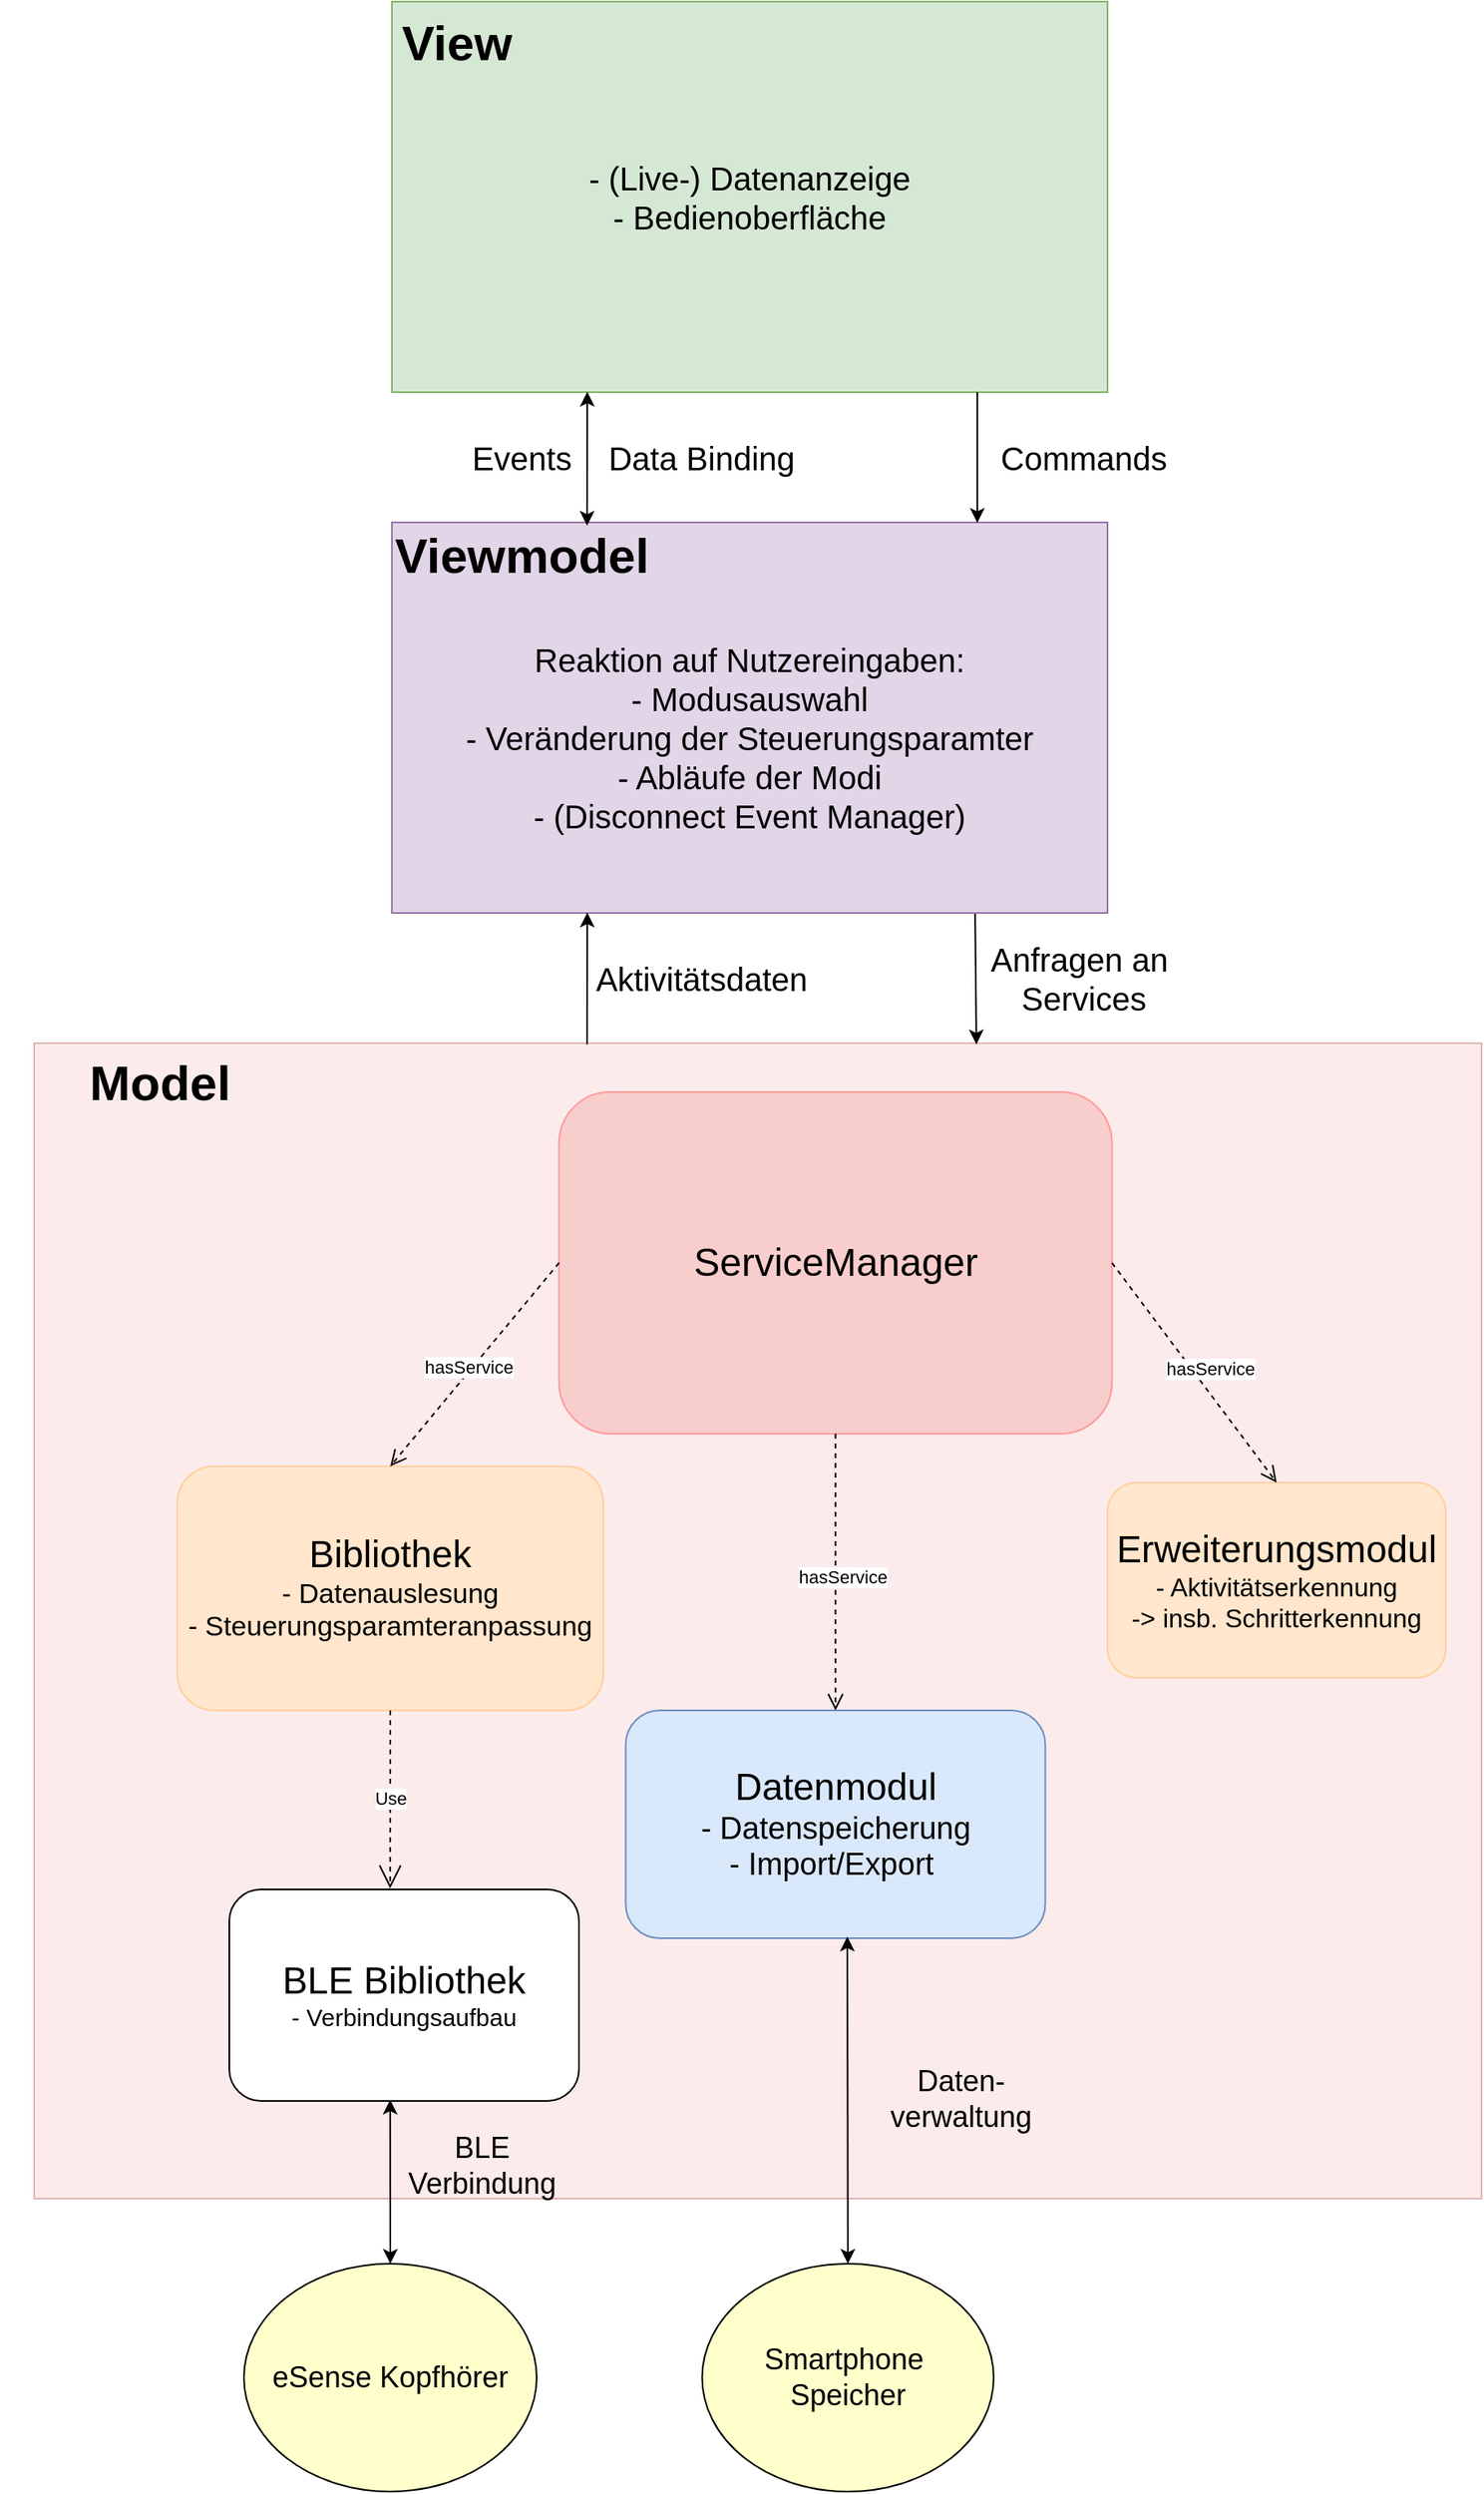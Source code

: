 <mxfile version="12.4.3" type="device" pages="1"><diagram id="jufqClyJOGn1lVUrwdCi" name="Page-1"><mxGraphModel dx="2903" dy="2167" grid="1" gridSize="10" guides="1" tooltips="1" connect="1" arrows="1" fold="1" page="1" pageScale="1" pageWidth="827" pageHeight="1169" math="0" shadow="0"><root><mxCell id="0"/><mxCell id="1" parent="0"/><mxCell id="_Q5HJFFqNNZgVIzdEmEY-6" value="" style="rounded=0;whiteSpace=wrap;html=1;fillColor=#f8cecc;strokeColor=#b85450;opacity=40;" parent="1" vertex="1"><mxGeometry x="20" y="-520" width="890" height="710" as="geometry"/></mxCell><mxCell id="_Q5HJFFqNNZgVIzdEmEY-1" value="&lt;font style=&quot;font-size: 20px&quot;&gt;- (Live-) Datenanzeige&lt;br&gt;- Bedienoberfläche&lt;/font&gt;" style="rounded=0;whiteSpace=wrap;html=1;fillColor=#d5e8d4;strokeColor=#82b366;" parent="1" vertex="1"><mxGeometry x="240" y="-1160" width="440" height="240" as="geometry"/></mxCell><mxCell id="_Q5HJFFqNNZgVIzdEmEY-3" value="&lt;font style=&quot;font-size: 30px&quot;&gt;&lt;b&gt;View&lt;/b&gt;&lt;/font&gt;" style="text;html=1;strokeColor=none;fillColor=none;align=center;verticalAlign=middle;whiteSpace=wrap;rounded=0;" parent="1" vertex="1"><mxGeometry x="230" y="-1160" width="100" height="50" as="geometry"/></mxCell><mxCell id="_Q5HJFFqNNZgVIzdEmEY-4" value="&lt;font style=&quot;font-size: 20px&quot;&gt;&lt;br&gt;Reaktion auf Nutzereingaben:&lt;br&gt;- Modusauswahl&lt;br&gt;- Veränderung der Steuerungsparamter&lt;br&gt;- Abläufe der Modi&lt;br&gt;- (Disconnect Event Manager)&lt;br&gt;&lt;/font&gt;" style="rounded=0;whiteSpace=wrap;html=1;fillColor=#e1d5e7;strokeColor=#9673a6;" parent="1" vertex="1"><mxGeometry x="240" y="-840" width="440" height="240" as="geometry"/></mxCell><mxCell id="_Q5HJFFqNNZgVIzdEmEY-2" value="&lt;font style=&quot;font-size: 30px&quot;&gt;&lt;b&gt;Viewmodel&lt;/b&gt;&lt;/font&gt;" style="text;html=1;strokeColor=none;fillColor=none;align=center;verticalAlign=middle;whiteSpace=wrap;rounded=0;" parent="1" vertex="1"><mxGeometry x="230" y="-840" width="180" height="40" as="geometry"/></mxCell><mxCell id="_Q5HJFFqNNZgVIzdEmEY-7" value="&lt;font style=&quot;font-size: 30px&quot;&gt;&lt;b&gt;Model&lt;/b&gt;&lt;/font&gt;" style="text;html=1;strokeColor=none;fillColor=none;align=center;verticalAlign=middle;whiteSpace=wrap;rounded=0;" parent="1" vertex="1"><mxGeometry x="-1" y="-530" width="197" height="67" as="geometry"/></mxCell><mxCell id="_Q5HJFFqNNZgVIzdEmEY-8" value="&lt;font style=&quot;font-size: 18px&quot;&gt;eSense Kopfhörer&lt;/font&gt;" style="ellipse;whiteSpace=wrap;html=1;fillColor=#FFFFCC;" parent="1" vertex="1"><mxGeometry x="149" y="230" width="180" height="140" as="geometry"/></mxCell><mxCell id="_Q5HJFFqNNZgVIzdEmEY-9" value="&lt;font style=&quot;font-size: 18px&quot;&gt;Smartphone&amp;nbsp;&lt;br&gt;Speicher&lt;/font&gt;" style="ellipse;whiteSpace=wrap;html=1;fillColor=#FFFFCC;" parent="1" vertex="1"><mxGeometry x="430.75" y="230" width="179.25" height="140" as="geometry"/></mxCell><mxCell id="_Q5HJFFqNNZgVIzdEmEY-10" value="&lt;font style=&quot;font-size: 23px&quot;&gt;Bibliothek&lt;/font&gt;&lt;br&gt;&lt;font style=&quot;font-size: 17px&quot;&gt;- Datenauslesung&lt;br&gt;- Steuerungsparamteranpassung&lt;/font&gt;" style="rounded=1;whiteSpace=wrap;html=1;fillColor=#ffe6cc;strokeColor=#FFCE9F;" parent="1" vertex="1"><mxGeometry x="108" y="-260" width="262" height="150" as="geometry"/></mxCell><mxCell id="_Q5HJFFqNNZgVIzdEmEY-11" value="&lt;font style=&quot;font-size: 23px&quot;&gt;Erweiterungsmodul&lt;/font&gt;&lt;br&gt;&lt;font style=&quot;font-size: 16px&quot;&gt;- Aktivitätserkennung&lt;br&gt;-&amp;gt; insb. Schritterkennung&lt;/font&gt;" style="rounded=1;whiteSpace=wrap;html=1;fillColor=#ffe6cc;strokeColor=#FFCE9F;" parent="1" vertex="1"><mxGeometry x="680" y="-250" width="208" height="120" as="geometry"/></mxCell><mxCell id="_Q5HJFFqNNZgVIzdEmEY-12" value="&lt;font style=&quot;font-size: 23px&quot;&gt;Datenmodul&lt;br&gt;&lt;/font&gt;&lt;font style=&quot;font-size: 19px&quot;&gt;- Datenspeicherung&lt;br&gt;- Import/Export&amp;nbsp;&lt;br&gt;&lt;/font&gt;" style="rounded=1;whiteSpace=wrap;html=1;fillColor=#dae8fc;strokeColor=#6c8ebf;" parent="1" vertex="1"><mxGeometry x="383.75" y="-110" width="258" height="140" as="geometry"/></mxCell><mxCell id="_Q5HJFFqNNZgVIzdEmEY-15" value="&lt;font&gt;&lt;font style=&quot;font-size: 23px&quot;&gt;BLE Bibliothek&lt;/font&gt;&lt;br&gt;&lt;span style=&quot;font-size: 15px&quot;&gt;- Verbindungsaufbau&lt;/span&gt;&lt;/font&gt;" style="rounded=1;whiteSpace=wrap;html=1;" parent="1" vertex="1"><mxGeometry x="140" y="6.772e-15" width="215" height="130" as="geometry"/></mxCell><mxCell id="_Q5HJFFqNNZgVIzdEmEY-18" value="Use" style="endArrow=open;endSize=12;dashed=1;html=1;entryX=0.46;entryY=-0.005;entryDx=0;entryDy=0;entryPerimeter=0;exitX=0.5;exitY=1;exitDx=0;exitDy=0;" parent="1" source="_Q5HJFFqNNZgVIzdEmEY-10" target="_Q5HJFFqNNZgVIzdEmEY-15" edge="1"><mxGeometry width="160" relative="1" as="geometry"><mxPoint x="360" y="-128" as="sourcePoint"/><mxPoint x="466" y="24" as="targetPoint"/></mxGeometry></mxCell><mxCell id="_Q5HJFFqNNZgVIzdEmEY-19" value="" style="endArrow=classic;startArrow=classic;html=1;entryX=0.46;entryY=0.994;entryDx=0;entryDy=0;exitX=0.5;exitY=0;exitDx=0;exitDy=0;entryPerimeter=0;" parent="1" source="_Q5HJFFqNNZgVIzdEmEY-8" target="_Q5HJFFqNNZgVIzdEmEY-15" edge="1"><mxGeometry width="50" height="50" relative="1" as="geometry"><mxPoint x="261" y="165" as="sourcePoint"/><mxPoint x="311" y="115" as="targetPoint"/></mxGeometry></mxCell><mxCell id="_Q5HJFFqNNZgVIzdEmEY-26" value="" style="endArrow=classic;startArrow=classic;html=1;entryX=0.5;entryY=0;entryDx=0;entryDy=0;" parent="1" target="_Q5HJFFqNNZgVIzdEmEY-9" edge="1"><mxGeometry width="50" height="50" relative="1" as="geometry"><mxPoint x="520" y="29" as="sourcePoint"/><mxPoint x="635" y="269.1" as="targetPoint"/></mxGeometry></mxCell><mxCell id="eWotzHLqCLu2gr5GarqB-1" value="&lt;font style=&quot;font-size: 18px&quot;&gt;Daten-&lt;br&gt;verwaltung&lt;/font&gt;" style="text;html=1;strokeColor=none;fillColor=none;align=center;verticalAlign=middle;whiteSpace=wrap;rounded=0;" parent="1" vertex="1"><mxGeometry x="530" y="90.0" width="120" height="77" as="geometry"/></mxCell><mxCell id="tHglOiEl4b3X4M1bUB1Y-8" value="&lt;font style=&quot;font-size: 18px&quot;&gt;BLE&lt;br&gt;Verbindung&lt;/font&gt;" style="text;html=1;align=center;verticalAlign=middle;resizable=0;points=[];;autosize=1;" parent="1" vertex="1"><mxGeometry x="240" y="150.0" width="110" height="40" as="geometry"/></mxCell><mxCell id="tHglOiEl4b3X4M1bUB1Y-11" value="" style="endArrow=classic;html=1;exitX=0.818;exitY=1;exitDx=0;exitDy=0;exitPerimeter=0;entryX=0.818;entryY=0.001;entryDx=0;entryDy=0;entryPerimeter=0;" parent="1" source="_Q5HJFFqNNZgVIzdEmEY-1" target="_Q5HJFFqNNZgVIzdEmEY-4" edge="1"><mxGeometry width="50" height="50" relative="1" as="geometry"><mxPoint x="570" y="-910" as="sourcePoint"/><mxPoint x="600" y="-860" as="targetPoint"/></mxGeometry></mxCell><mxCell id="tHglOiEl4b3X4M1bUB1Y-13" value="&lt;font style=&quot;font-size: 20px&quot;&gt;Commands&lt;/font&gt;" style="text;html=1;align=center;verticalAlign=middle;resizable=0;points=[];;autosize=1;" parent="1" vertex="1"><mxGeometry x="604.75" y="-890" width="120" height="20" as="geometry"/></mxCell><mxCell id="FkSD9wXeBqULvkLWC560-1" value="" style="endArrow=classic;startArrow=classic;html=1;entryX=0.273;entryY=0.999;entryDx=0;entryDy=0;entryPerimeter=0;" parent="1" target="_Q5HJFFqNNZgVIzdEmEY-1" edge="1"><mxGeometry width="50" height="50" relative="1" as="geometry"><mxPoint x="360" y="-838" as="sourcePoint"/><mxPoint x="481" y="-920" as="targetPoint"/></mxGeometry></mxCell><mxCell id="FkSD9wXeBqULvkLWC560-2" value="&lt;font style=&quot;font-size: 20px&quot;&gt;Data Binding&lt;/font&gt;" style="text;html=1;align=center;verticalAlign=middle;resizable=0;points=[];;autosize=1;" parent="1" vertex="1"><mxGeometry x="365" y="-890" width="130" height="20" as="geometry"/></mxCell><mxCell id="FkSD9wXeBqULvkLWC560-4" value="&lt;font style=&quot;font-size: 20px&quot;&gt;Events&lt;/font&gt;" style="text;html=1;strokeColor=none;fillColor=none;align=center;verticalAlign=middle;whiteSpace=wrap;rounded=0;" parent="1" vertex="1"><mxGeometry x="300" y="-890" width="40" height="20" as="geometry"/></mxCell><mxCell id="FkSD9wXeBqULvkLWC560-5" value="&lt;font style=&quot;font-size: 24px&quot;&gt;ServiceManager&lt;/font&gt;" style="rounded=1;whiteSpace=wrap;html=1;fillColor=#f8cecc;strokeColor=#FF9999;" parent="1" vertex="1"><mxGeometry x="342.75" y="-490" width="340" height="210" as="geometry"/></mxCell><mxCell id="FkSD9wXeBqULvkLWC560-7" value="hasService" style="html=1;verticalAlign=bottom;endArrow=open;dashed=1;endSize=8;exitX=0;exitY=0.5;exitDx=0;exitDy=0;entryX=0.5;entryY=0;entryDx=0;entryDy=0;" parent="1" source="FkSD9wXeBqULvkLWC560-5" target="_Q5HJFFqNNZgVIzdEmEY-10" edge="1"><mxGeometry x="0.134" y="4" relative="1" as="geometry"><mxPoint x="340" y="-350" as="sourcePoint"/><mxPoint x="260" y="-350" as="targetPoint"/><mxPoint as="offset"/></mxGeometry></mxCell><mxCell id="FkSD9wXeBqULvkLWC560-9" value="hasService" style="html=1;verticalAlign=bottom;endArrow=open;dashed=1;endSize=8;exitX=0.5;exitY=1;exitDx=0;exitDy=0;entryX=0.5;entryY=0;entryDx=0;entryDy=0;" parent="1" source="FkSD9wXeBqULvkLWC560-5" target="_Q5HJFFqNNZgVIzdEmEY-12" edge="1"><mxGeometry x="0.134" y="4" relative="1" as="geometry"><mxPoint x="513" y="-252.8" as="sourcePoint"/><mxPoint x="355" y="-129.8" as="targetPoint"/><mxPoint as="offset"/></mxGeometry></mxCell><mxCell id="FkSD9wXeBqULvkLWC560-10" value="hasService" style="html=1;verticalAlign=bottom;endArrow=open;dashed=1;endSize=8;exitX=1;exitY=0.5;exitDx=0;exitDy=0;entryX=0.5;entryY=0;entryDx=0;entryDy=0;" parent="1" source="FkSD9wXeBqULvkLWC560-5" target="_Q5HJFFqNNZgVIzdEmEY-11" edge="1"><mxGeometry x="0.134" y="4" relative="1" as="geometry"><mxPoint x="714" y="-360" as="sourcePoint"/><mxPoint x="556" y="-237" as="targetPoint"/><mxPoint as="offset"/></mxGeometry></mxCell><mxCell id="FkSD9wXeBqULvkLWC560-11" value="" style="endArrow=classic;html=1;exitX=0.382;exitY=0.001;exitDx=0;exitDy=0;exitPerimeter=0;entryX=0.273;entryY=0.999;entryDx=0;entryDy=0;entryPerimeter=0;" parent="1" source="_Q5HJFFqNNZgVIzdEmEY-6" target="_Q5HJFFqNNZgVIzdEmEY-4" edge="1"><mxGeometry width="50" height="50" relative="1" as="geometry"><mxPoint x="270" y="-542" as="sourcePoint"/><mxPoint x="321" y="-600" as="targetPoint"/></mxGeometry></mxCell><mxCell id="FkSD9wXeBqULvkLWC560-12" value="" style="endArrow=classic;html=1;entryX=0.651;entryY=0.001;entryDx=0;entryDy=0;entryPerimeter=0;exitX=0.815;exitY=1.002;exitDx=0;exitDy=0;exitPerimeter=0;" parent="1" source="_Q5HJFFqNNZgVIzdEmEY-4" target="_Q5HJFFqNNZgVIzdEmEY-6" edge="1"><mxGeometry width="50" height="50" relative="1" as="geometry"><mxPoint x="460" y="-550" as="sourcePoint"/><mxPoint x="510" y="-600" as="targetPoint"/></mxGeometry></mxCell><mxCell id="FkSD9wXeBqULvkLWC560-13" value="&lt;font style=&quot;font-size: 20px&quot;&gt;Anfragen an&amp;nbsp;&lt;br&gt;Services&lt;/font&gt;" style="text;html=1;align=center;verticalAlign=middle;resizable=0;points=[];;autosize=1;" parent="1" vertex="1"><mxGeometry x="599.75" y="-580" width="130" height="40" as="geometry"/></mxCell><mxCell id="FkSD9wXeBqULvkLWC560-14" value="&lt;font style=&quot;font-size: 20px&quot;&gt;Aktivitätsdaten&lt;/font&gt;" style="text;html=1;align=center;verticalAlign=middle;resizable=0;points=[];;autosize=1;" parent="1" vertex="1"><mxGeometry x="355" y="-570" width="150" height="20" as="geometry"/></mxCell></root></mxGraphModel></diagram></mxfile>